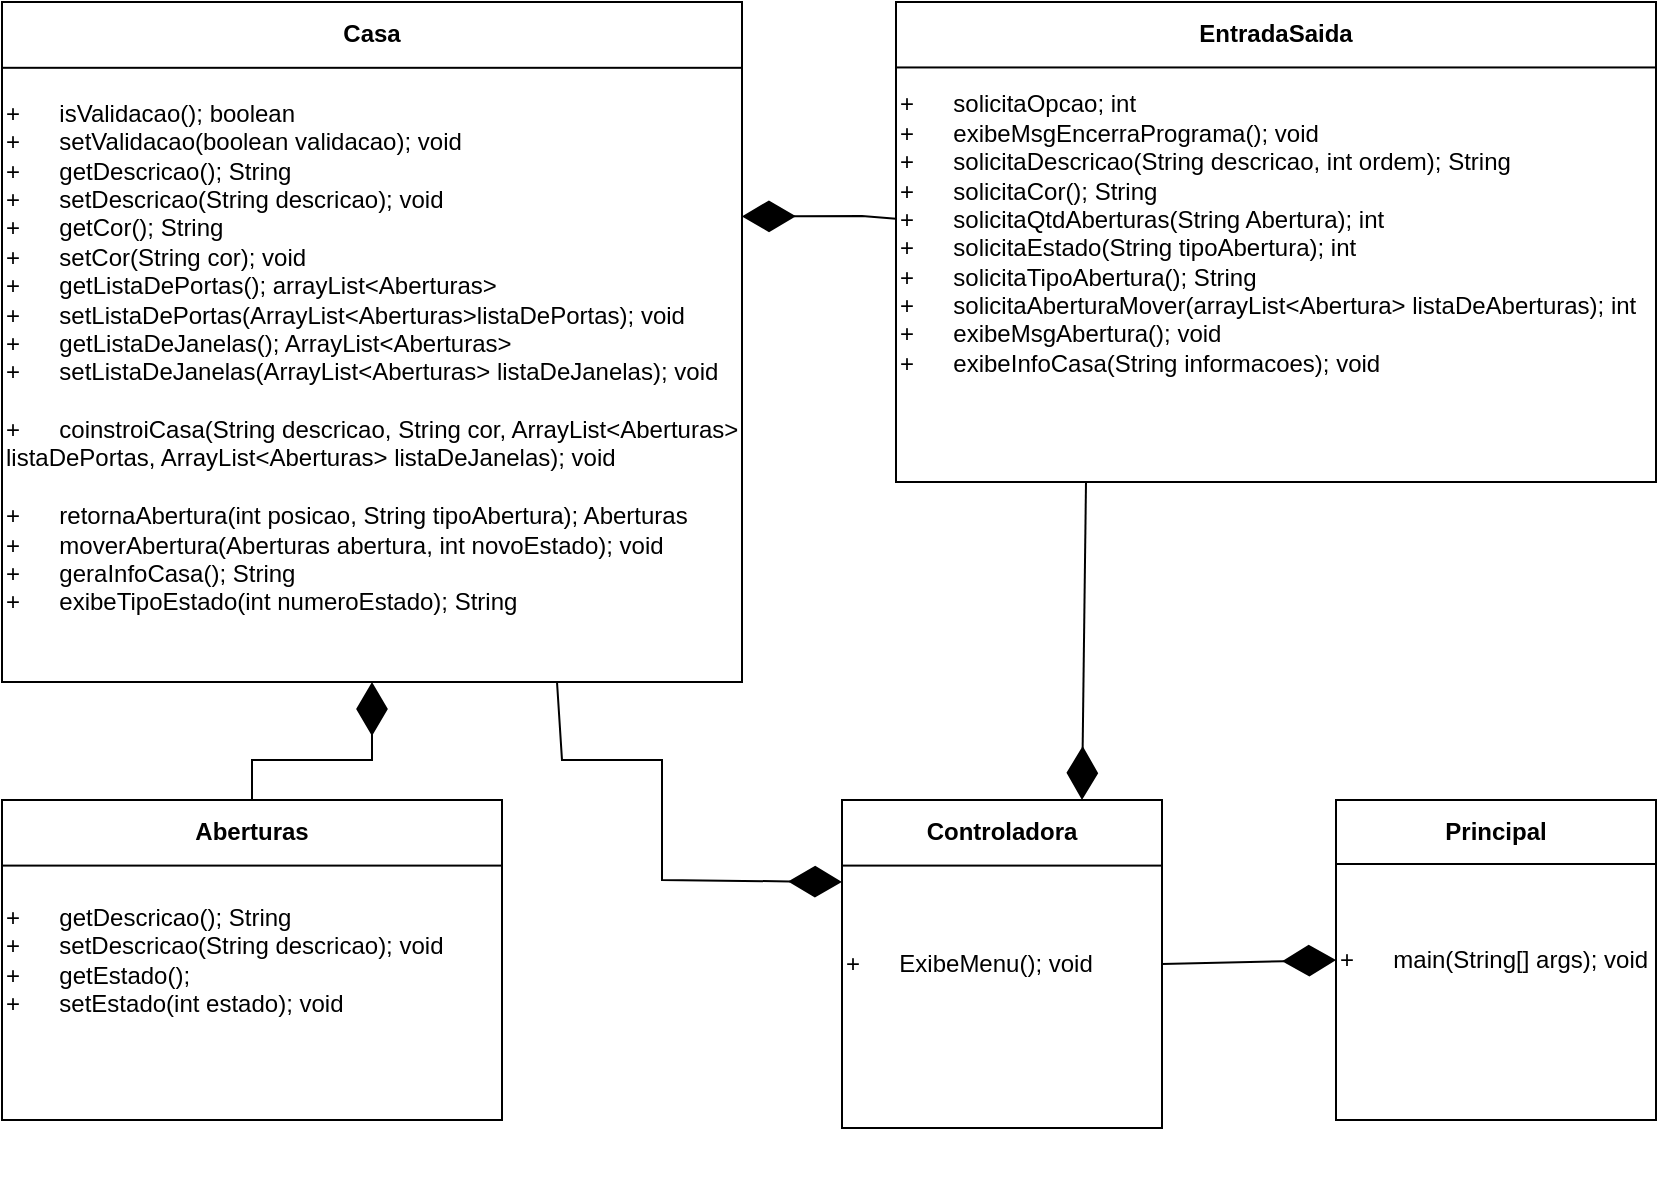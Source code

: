 <mxfile version="24.0.2" type="google">
  <diagram name="Página-1" id="bR5Vxe-0D4L_w8GZxS0q">
    <mxGraphModel grid="1" page="1" gridSize="10" guides="1" tooltips="1" connect="1" arrows="1" fold="1" pageScale="1" pageWidth="827" pageHeight="1169" math="0" shadow="0">
      <root>
        <mxCell id="0" />
        <mxCell id="1" parent="0" />
        <mxCell id="8CnbCqSsiwwOUy5VDvhh-3" value="" style="group" vertex="1" connectable="0" parent="1">
          <mxGeometry y="-1169" width="370" height="340" as="geometry" />
        </mxCell>
        <mxCell id="eU_68gKmzJ3TjqNs6eQR-6" value="&lt;div style=&quot;&quot;&gt;+&lt;span style=&quot;white-space: pre;&quot;&gt;&#x9;&lt;/span&gt;isValidacao(); boolean&lt;/div&gt;&lt;div style=&quot;&quot;&gt;+&lt;span style=&quot;white-space: pre;&quot;&gt;&#x9;&lt;/span&gt;setValidacao(boolean validacao); void&lt;/div&gt;&lt;div style=&quot;&quot;&gt;+&lt;span style=&quot;white-space: pre;&quot;&gt;&#x9;&lt;/span&gt;getDescricao(); String&lt;/div&gt;&lt;div style=&quot;&quot;&gt;+&lt;span style=&quot;white-space: pre;&quot;&gt;&#x9;&lt;/span&gt;setDescricao(String descricao); void&lt;/div&gt;&lt;div style=&quot;&quot;&gt;+&lt;span style=&quot;white-space: pre;&quot;&gt;&#x9;&lt;/span&gt;getCor(); String&lt;/div&gt;&lt;div style=&quot;&quot;&gt;+&lt;span style=&quot;white-space: pre;&quot;&gt;&#x9;&lt;/span&gt;setCor(String cor); void&lt;/div&gt;&lt;div style=&quot;&quot;&gt;+&lt;span style=&quot;white-space: pre;&quot;&gt;&#x9;&lt;/span&gt;getListaDePortas(); arrayList&amp;lt;Aberturas&amp;gt;&lt;/div&gt;&lt;div style=&quot;&quot;&gt;+&lt;span style=&quot;white-space: pre;&quot;&gt;&#x9;&lt;/span&gt;setListaDePortas(ArrayList&amp;lt;Aberturas&amp;gt;listaDePortas); void&lt;/div&gt;&lt;div style=&quot;&quot;&gt;+&lt;span style=&quot;white-space: pre;&quot;&gt;&#x9;&lt;/span&gt;getListaDeJanelas(); ArrayList&amp;lt;Aberturas&amp;gt;&lt;/div&gt;&lt;div style=&quot;&quot;&gt;+&lt;span style=&quot;white-space: pre;&quot;&gt;&#x9;&lt;/span&gt;setListaDeJanelas(ArrayList&amp;lt;Aberturas&amp;gt; listaDeJanelas); void&lt;/div&gt;&lt;div style=&quot;&quot;&gt;&lt;br&gt;&lt;/div&gt;&lt;div style=&quot;&quot;&gt;+&lt;span style=&quot;white-space: pre;&quot;&gt;&#x9;&lt;/span&gt;coinstroiCasa(String descricao, String cor, ArrayList&amp;lt;Aberturas&amp;gt; listaDePortas, ArrayList&amp;lt;Aberturas&amp;gt; listaDeJanelas); void&lt;/div&gt;&lt;div style=&quot;&quot;&gt;&lt;br&gt;&lt;/div&gt;&lt;div style=&quot;&quot;&gt;+&lt;span style=&quot;white-space: pre;&quot;&gt;&#x9;&lt;/span&gt;retornaAbertura(int posicao, String tipoAbertura); Aberturas&lt;/div&gt;&lt;div style=&quot;&quot;&gt;+&lt;span style=&quot;white-space: pre;&quot;&gt;&#x9;&lt;/span&gt;moverAbertura(Aberturas abertura, int novoEstado); void&lt;/div&gt;&lt;div style=&quot;&quot;&gt;+&lt;span style=&quot;white-space: pre;&quot;&gt;&#x9;&lt;/span&gt;geraInfoCasa(); String&lt;/div&gt;&lt;div style=&quot;&quot;&gt;+&lt;span style=&quot;white-space: pre;&quot;&gt;&#x9;&lt;/span&gt;exibeTipoEstado(int numeroEstado); String&lt;/div&gt;&lt;div style=&quot;&quot;&gt;&lt;br&gt;&lt;/div&gt;" style="rounded=0;whiteSpace=wrap;html=1;align=left;" vertex="1" parent="8CnbCqSsiwwOUy5VDvhh-3">
          <mxGeometry y="29.613" width="370" height="310.387" as="geometry" />
        </mxCell>
        <mxCell id="eU_68gKmzJ3TjqNs6eQR-7" value="&lt;b&gt;Casa&lt;/b&gt;" style="html=1;whiteSpace=wrap;" vertex="1" parent="8CnbCqSsiwwOUy5VDvhh-3">
          <mxGeometry width="370" height="32.903" as="geometry" />
        </mxCell>
        <mxCell id="8CnbCqSsiwwOUy5VDvhh-4" value="" style="group" vertex="1" connectable="0" parent="1">
          <mxGeometry x="447" y="-1169" width="380" height="240" as="geometry" />
        </mxCell>
        <mxCell id="8CnbCqSsiwwOUy5VDvhh-5" value="&lt;div style=&quot;&quot;&gt;+&lt;span style=&quot;white-space: pre;&quot;&gt;&#x9;&lt;/span&gt;solicitaOpcao; int&lt;/div&gt;&lt;div style=&quot;&quot;&gt;+&lt;span style=&quot;white-space: pre;&quot;&gt;&#x9;&lt;/span&gt;exibeMsgEncerraPrograma(); void&lt;/div&gt;&lt;div style=&quot;&quot;&gt;+&lt;span style=&quot;white-space: pre;&quot;&gt;&#x9;&lt;/span&gt;solicitaDescricao(String descricao, int ordem); String&lt;/div&gt;&lt;div style=&quot;&quot;&gt;+&lt;span style=&quot;white-space: pre;&quot;&gt;&#x9;&lt;/span&gt;solicitaCor(); String&lt;/div&gt;&lt;div style=&quot;&quot;&gt;+&lt;span style=&quot;white-space: pre;&quot;&gt;&#x9;&lt;/span&gt;solicitaQtdAberturas(String Abertura); int&lt;/div&gt;&lt;div style=&quot;&quot;&gt;+&lt;span style=&quot;white-space: pre;&quot;&gt;&#x9;&lt;/span&gt;solicitaEstado(String tipoAbertura); int&lt;/div&gt;&lt;div style=&quot;&quot;&gt;+&lt;span style=&quot;white-space: pre;&quot;&gt;&#x9;&lt;/span&gt;solicitaTipoAbertura(); String&lt;/div&gt;&lt;div style=&quot;&quot;&gt;+&lt;span style=&quot;white-space: pre;&quot;&gt;&#x9;&lt;/span&gt;solicitaAberturaMover(arrayList&amp;lt;Abertura&amp;gt; listaDeAberturas); int&lt;/div&gt;&lt;div style=&quot;&quot;&gt;+&lt;span style=&quot;white-space: pre;&quot;&gt;&#x9;&lt;/span&gt;exibeMsgAbertura(); void&lt;/div&gt;&lt;div style=&quot;&quot;&gt;+&lt;span style=&quot;white-space: pre;&quot;&gt;&#x9;&lt;/span&gt;exibeInfoCasa(String informacoes); void&lt;/div&gt;&lt;div style=&quot;&quot;&gt;&lt;br&gt;&lt;/div&gt;" style="rounded=0;whiteSpace=wrap;html=1;align=left;" vertex="1" parent="8CnbCqSsiwwOUy5VDvhh-4">
          <mxGeometry y="6.491" width="380" height="233.509" as="geometry" />
        </mxCell>
        <mxCell id="8CnbCqSsiwwOUy5VDvhh-6" value="&lt;b&gt;EntradaSaida&lt;/b&gt;" style="html=1;whiteSpace=wrap;" vertex="1" parent="8CnbCqSsiwwOUy5VDvhh-4">
          <mxGeometry width="380" height="32.727" as="geometry" />
        </mxCell>
        <mxCell id="Llx_7TZOBQvRQicDa8KC-1" value="" style="group" vertex="1" connectable="0" parent="1">
          <mxGeometry y="-770" width="250" height="200" as="geometry" />
        </mxCell>
        <mxCell id="Llx_7TZOBQvRQicDa8KC-2" value="&lt;div style=&quot;&quot;&gt;+&lt;span style=&quot;white-space: pre;&quot;&gt;&#x9;&lt;/span&gt;getDescricao(); String&lt;/div&gt;&lt;div style=&quot;&quot;&gt;+&lt;span style=&quot;white-space: pre;&quot;&gt;&#x9;&lt;/span&gt;setDescricao(String descricao); void&lt;/div&gt;&lt;div style=&quot;&quot;&gt;+&lt;span style=&quot;white-space: pre;&quot;&gt;&#x9;&lt;/span&gt;getEstado();&lt;/div&gt;&lt;div style=&quot;&quot;&gt;+&lt;span style=&quot;white-space: pre;&quot;&gt;&#x9;&lt;/span&gt;setEstado(int estado); void&lt;/div&gt;" style="rounded=0;whiteSpace=wrap;html=1;align=left;" vertex="1" parent="Llx_7TZOBQvRQicDa8KC-1">
          <mxGeometry width="250.0" height="160" as="geometry" />
        </mxCell>
        <mxCell id="QtEetpI82a_84VTnw8oC-2" value="&lt;div&gt;&lt;b style=&quot;background-color: initial;&quot;&gt;Aberturas&lt;/b&gt;&lt;br&gt;&lt;/div&gt;" style="html=1;whiteSpace=wrap;" vertex="1" parent="Llx_7TZOBQvRQicDa8KC-1">
          <mxGeometry width="250" height="32.8" as="geometry" />
        </mxCell>
        <mxCell id="Llx_7TZOBQvRQicDa8KC-14" value="" style="group" vertex="1" connectable="0" parent="1">
          <mxGeometry x="667" y="-770" width="160" height="160" as="geometry" />
        </mxCell>
        <mxCell id="Llx_7TZOBQvRQicDa8KC-8" value="&lt;div style=&quot;&quot;&gt;+&lt;span style=&quot;white-space: pre;&quot;&gt;&#x9;&lt;/span&gt;main(String[] args); void&lt;/div&gt;" style="rounded=0;whiteSpace=wrap;html=1;align=left;container=0;" vertex="1" parent="Llx_7TZOBQvRQicDa8KC-14">
          <mxGeometry width="160" height="160" as="geometry" />
        </mxCell>
        <mxCell id="Llx_7TZOBQvRQicDa8KC-9" value="&lt;div&gt;&lt;b style=&quot;background-color: initial;&quot;&gt;Principal&lt;/b&gt;&lt;br&gt;&lt;/div&gt;" style="html=1;whiteSpace=wrap;" vertex="1" parent="Llx_7TZOBQvRQicDa8KC-14">
          <mxGeometry width="160" height="32" as="geometry" />
        </mxCell>
        <mxCell id="Llx_7TZOBQvRQicDa8KC-15" value="" style="group" vertex="1" connectable="0" parent="1">
          <mxGeometry x="420" y="-770" width="160" height="164" as="geometry" />
        </mxCell>
        <mxCell id="Llx_7TZOBQvRQicDa8KC-5" value="&lt;div style=&quot;&quot;&gt;+&lt;span style=&quot;white-space: pre;&quot;&gt;&#x9;&lt;/span&gt;ExibeMenu(); void&lt;/div&gt;" style="rounded=0;whiteSpace=wrap;html=1;align=left;" vertex="1" parent="Llx_7TZOBQvRQicDa8KC-15">
          <mxGeometry width="160" height="164" as="geometry" />
        </mxCell>
        <mxCell id="Llx_7TZOBQvRQicDa8KC-6" value="&lt;div&gt;&lt;b style=&quot;background-color: initial;&quot;&gt;Controladora&lt;/b&gt;&lt;br&gt;&lt;/div&gt;" style="html=1;whiteSpace=wrap;" vertex="1" parent="Llx_7TZOBQvRQicDa8KC-15">
          <mxGeometry width="160" height="32.8" as="geometry" />
        </mxCell>
        <mxCell id="QtEetpI82a_84VTnw8oC-4" value="" style="endArrow=diamondThin;endFill=1;endSize=24;html=1;rounded=0;exitX=0.5;exitY=0;exitDx=0;exitDy=0;entryX=0.5;entryY=1;entryDx=0;entryDy=0;" edge="1" parent="1" source="QtEetpI82a_84VTnw8oC-2" target="eU_68gKmzJ3TjqNs6eQR-6">
          <mxGeometry width="160" relative="1" as="geometry">
            <mxPoint x="450" y="-940" as="sourcePoint" />
            <mxPoint x="610" y="-940" as="targetPoint" />
            <Array as="points">
              <mxPoint x="125" y="-790" />
              <mxPoint x="185" y="-790" />
            </Array>
          </mxGeometry>
        </mxCell>
        <mxCell id="QtEetpI82a_84VTnw8oC-5" value="" style="endArrow=diamondThin;endFill=1;endSize=24;html=1;rounded=0;entryX=1;entryY=0.25;entryDx=0;entryDy=0;" edge="1" parent="1" source="8CnbCqSsiwwOUy5VDvhh-5" target="eU_68gKmzJ3TjqNs6eQR-6">
          <mxGeometry width="160" relative="1" as="geometry">
            <mxPoint x="450" y="-940" as="sourcePoint" />
            <mxPoint x="410" y="-1050" as="targetPoint" />
            <Array as="points">
              <mxPoint x="430" y="-1062" />
            </Array>
          </mxGeometry>
        </mxCell>
        <mxCell id="QtEetpI82a_84VTnw8oC-6" value="" style="endArrow=diamondThin;endFill=1;endSize=24;html=1;rounded=0;exitX=0.75;exitY=1;exitDx=0;exitDy=0;entryX=0;entryY=0.25;entryDx=0;entryDy=0;" edge="1" parent="1" source="eU_68gKmzJ3TjqNs6eQR-6" target="Llx_7TZOBQvRQicDa8KC-5">
          <mxGeometry width="160" relative="1" as="geometry">
            <mxPoint x="450" y="-940" as="sourcePoint" />
            <mxPoint x="610" y="-940" as="targetPoint" />
            <Array as="points">
              <mxPoint x="280" y="-790" />
              <mxPoint x="330" y="-790" />
              <mxPoint x="330" y="-730" />
            </Array>
          </mxGeometry>
        </mxCell>
        <mxCell id="QtEetpI82a_84VTnw8oC-8" value="" style="endArrow=diamondThin;endFill=1;endSize=24;html=1;rounded=0;exitX=1;exitY=0.5;exitDx=0;exitDy=0;entryX=0;entryY=0.5;entryDx=0;entryDy=0;" edge="1" parent="1" source="Llx_7TZOBQvRQicDa8KC-5" target="Llx_7TZOBQvRQicDa8KC-8">
          <mxGeometry width="160" relative="1" as="geometry">
            <mxPoint x="450" y="-940" as="sourcePoint" />
            <mxPoint x="610" y="-940" as="targetPoint" />
          </mxGeometry>
        </mxCell>
        <mxCell id="QtEetpI82a_84VTnw8oC-9" value="" style="endArrow=diamondThin;endFill=1;endSize=24;html=1;rounded=0;exitX=0.25;exitY=1;exitDx=0;exitDy=0;entryX=0.75;entryY=0;entryDx=0;entryDy=0;" edge="1" parent="1" source="8CnbCqSsiwwOUy5VDvhh-5" target="Llx_7TZOBQvRQicDa8KC-6">
          <mxGeometry width="160" relative="1" as="geometry">
            <mxPoint x="450" y="-940" as="sourcePoint" />
            <mxPoint x="610" y="-940" as="targetPoint" />
          </mxGeometry>
        </mxCell>
      </root>
    </mxGraphModel>
  </diagram>
</mxfile>
